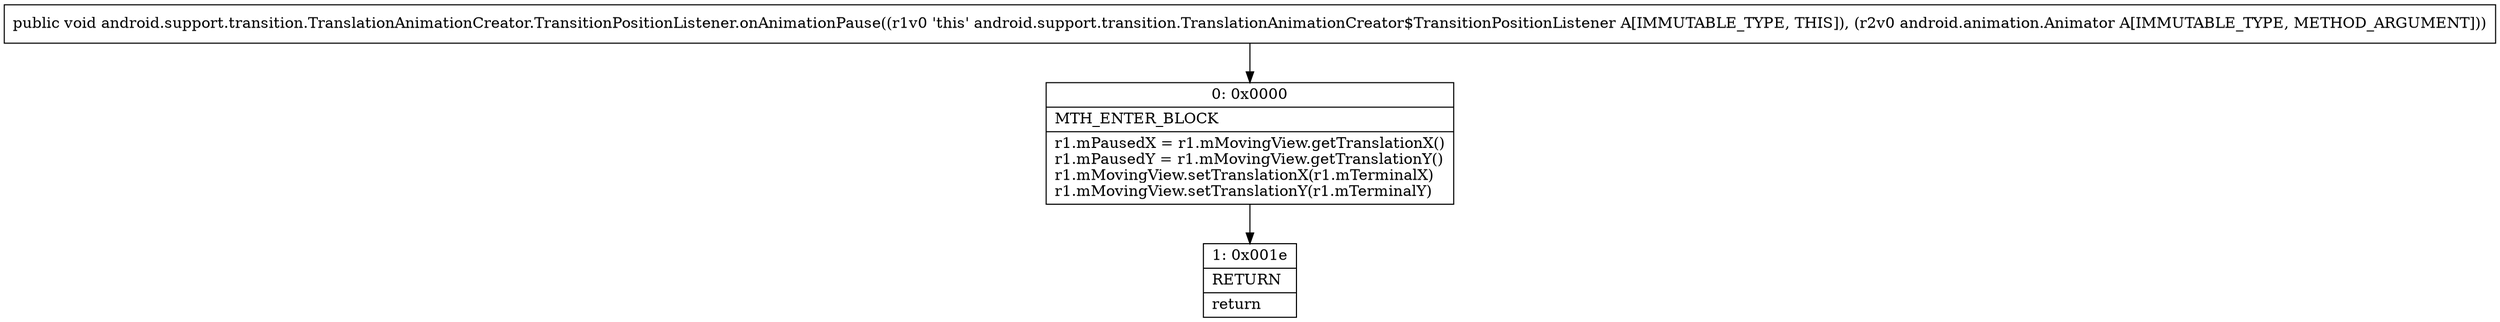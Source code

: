 digraph "CFG forandroid.support.transition.TranslationAnimationCreator.TransitionPositionListener.onAnimationPause(Landroid\/animation\/Animator;)V" {
Node_0 [shape=record,label="{0\:\ 0x0000|MTH_ENTER_BLOCK\l|r1.mPausedX = r1.mMovingView.getTranslationX()\lr1.mPausedY = r1.mMovingView.getTranslationY()\lr1.mMovingView.setTranslationX(r1.mTerminalX)\lr1.mMovingView.setTranslationY(r1.mTerminalY)\l}"];
Node_1 [shape=record,label="{1\:\ 0x001e|RETURN\l|return\l}"];
MethodNode[shape=record,label="{public void android.support.transition.TranslationAnimationCreator.TransitionPositionListener.onAnimationPause((r1v0 'this' android.support.transition.TranslationAnimationCreator$TransitionPositionListener A[IMMUTABLE_TYPE, THIS]), (r2v0 android.animation.Animator A[IMMUTABLE_TYPE, METHOD_ARGUMENT])) }"];
MethodNode -> Node_0;
Node_0 -> Node_1;
}

